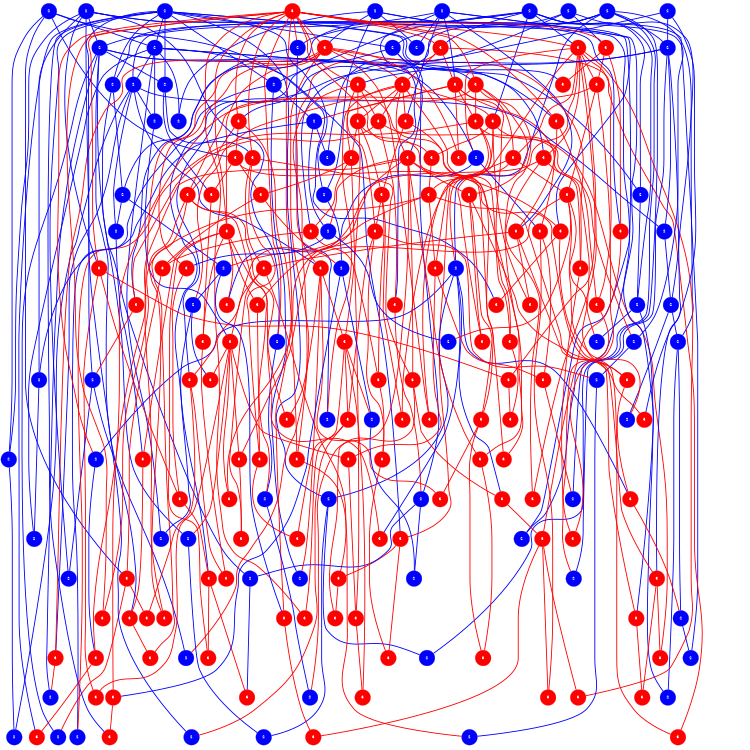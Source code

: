 graph genealogy {
graph [nodesep = 0.1];
graph [ranksep = 1];
graph [size = 5];
graph [ratio = fill];
node [style = filled];
node [fontcolor = white];
node [shape = circle];
node [width = 1];
node [fontsize = 20.0];
edge [penwidth = 4];
"0:0" [ label="2" color="#0000FF"];
"0:0" -- "1:2" [ color="#0000FF"];
"0:0" -- "4:4" [ color="#0000FF"];
"0:0" -- "8:2" [ color="#0000FF"];
"0:0" -- "12:5" [ color="#0000FF"];
"0:0" -- "15:9" [ color="#0000FF"];
"0:1" [ label="2" color="#0000FF"];
"0:1" -- "1:3" [ color="#0000FF"];
"0:1" -- "1:4" [ color="#0000FF"];
"0:1" -- "4:7" [ color="#0000FF"];
"0:1" -- "9:1" [ color="#0000FF"];
"0:2" [ label="2" color="#0000FF"];
"0:2" -- "1:1" [ color="#0000FF"];
"0:2" -- "1:8" [ color="#0000FF"];
"0:2" -- "2:8" [ color="#0000FF"];
"0:2" -- "2:9" [ color="#0000FF"];
"0:2" -- "3:1" [ color="#0000FF"];
"0:2" -- "5:2" [ color="#0000FF"];
"0:2" -- "8:4" [ color="#0000FF"];
"0:2" -- "8:9" [ color="#0000FF"];
"0:2" -- "17:4" [ color="#0000FF"];
"0:3" [ label="2" color="#0000FF"];
"0:3" -- "1:5" [ color="#0000FF"];
"0:3" -- "1:6" [ color="#0000FF"];
"0:3" -- "2:2" [ color="#0000FF"];
"0:3" -- "2:4" [ color="#0000FF"];
"0:3" -- "3:3" [ color="#0000FF"];
"0:3" -- "6:1" [ color="#0000FF"];
"0:3" -- "6:8" [ color="#0000FF"];
"0:3" -- "14:9" [ color="#0000FF"];
"0:4" [ label="2" color="#0000FF"];
"0:4" -- "1:0" [ color="#0000FF"];
"0:4" -- "1:5" [ color="#0000FF"];
"0:4" -- "3:0" [ color="#0000FF"];
"0:4" -- "5:4" [ color="#0000FF"];
"0:4" -- "9:6" [ color="#0000FF"];
"0:4" -- "14:9" [ color="#0000FF"];
"0:5" [ label="2" color="#0000FF"];
"0:5" -- "1:9" [ color="#0000FF"];
"0:5" -- "6:9" [ color="#0000FF"];
"0:5" -- "11:1" [ color="#0000FF"];
"0:6" [ label="2" color="#0000FF"];
"0:6" -- "1:6" [ color="#0000FF"];
"0:6" -- "6:3" [ color="#0000FF"];
"0:6" -- "7:9" [ color="#0000FF"];
"0:6" -- "9:0" [ color="#0000FF"];
"0:6" -- "10:2" [ color="#0000FF"];
"0:6" -- "12:5" [ color="#0000FF"];
"0:6" -- "18:3" [ color="#0000FF"];
"0:6" -- "19:6" [ color="#0000FF"];
"0:7" [ label="2" color="#0000FF"];
"0:7" -- "1:7" [ color="#0000FF"];
"0:7" -- "1:9" [ color="#0000FF"];
"0:7" -- "3:7" [ color="#0000FF"];
"0:7" -- "5:9" [ color="#0000FF"];
"0:7" -- "7:4" [ color="#0000FF"];
"0:7" -- "8:0" [ color="#0000FF"];
"0:7" -- "13:9" [ color="#0000FF"];
"0:7" -- "17:7" [ color="#0000FF"];
"0:8" [ label="2" color="#0000FF"];
"0:8" -- "1:2" [ color="#0000FF"];
"0:8" -- "1:7" [ color="#0000FF"];
"0:8" -- "2:0" [ color="#0000FF"];
"0:8" -- "2:1" [ color="#0000FF"];
"0:8" -- "2:2" [ color="#0000FF"];
"0:8" -- "2:7" [ color="#0000FF"];
"0:8" -- "2:8" [ color="#0000FF"];
"0:8" -- "5:4" [ color="#0000FF"];
"0:8" -- "10:0" [ color="#0000FF"];
"0:8" -- "13:5" [ color="#0000FF"];
"0:8" -- "15:4" [ color="#0000FF"];
"0:8" -- "19:4" [ color="#0000FF"];
"0:8" -- "19:9" [ color="#0000FF"];
"0:9" [ label="3" color="#FF0000"];
"0:9" -- "1:0" [ color="#FF0000"];
"0:9" -- "1:1" [ color="#FF0000"];
"0:9" -- "1:3" [ color="#FF0000"];
"0:9" -- "1:4" [ color="#FF0000"];
"0:9" -- "1:8" [ color="#FF0000"];
"0:9" -- "2:0" [ color="#FF0000"];
"0:9" -- "2:6" [ color="#FF0000"];
"0:9" -- "3:5" [ color="#FF0000"];
"0:9" -- "3:7" [ color="#FF0000"];
"0:9" -- "4:2" [ color="#FF0000"];
"0:9" -- "4:8" [ color="#FF0000"];
"0:9" -- "6:2" [ color="#FF0000"];
"0:9" -- "7:9" [ color="#FF0000"];
"0:9" -- "9:0" [ color="#FF0000"];
"0:9" -- "12:4" [ color="#FF0000"];
"0:9" -- "16:6" [ color="#FF0000"];
"0:9" -- "16:7" [ color="#FF0000"];
"0:9" -- "16:8" [ color="#FF0000"];
"1:0" [ label="3" color="#FF0000"];
"1:0" -- "2:3" [ color="#FF0000"];
"1:0" -- "4:1" [ color="#FF0000"];
"1:0" -- "6:2" [ color="#FF0000"];
"1:0" -- "7:1" [ color="#FF0000"];
"1:0" -- "7:7" [ color="#FF0000"];
"1:0" -- "11:6" [ color="#FF0000"];
"1:0" -- "12:2" [ color="#FF0000"];
"1:0" -- "16:1" [ color="#FF0000"];
"1:0" -- "17:0" [ color="#FF0000"];
"1:1" [ label="3" color="#FF0000"];
"1:1" -- "2:5" [ color="#FF0000"];
"1:1" -- "4:5" [ color="#FF0000"];
"1:1" -- "4:6" [ color="#FF0000"];
"1:1" -- "4:9" [ color="#FF0000"];
"1:1" -- "8:6" [ color="#FF0000"];
"1:1" -- "9:7" [ color="#FF0000"];
"1:1" -- "10:3" [ color="#FF0000"];
"1:1" -- "13:8" [ color="#FF0000"];
"1:1" -- "14:0" [ color="#FF0000"];
"1:1" -- "18:9" [ color="#FF0000"];
"1:2" [ label="2" color="#0000FF"];
"1:2" -- "2:9" [ color="#0000FF"];
"1:2" -- "3:0" [ color="#0000FF"];
"1:2" -- "3:8" [ color="#0000FF"];
"1:2" -- "4:9" [ color="#0000FF"];
"1:2" -- "5:2" [ color="#0000FF"];
"1:2" -- "14:0" [ color="#0000FF"];
"1:2" -- "14:3" [ color="#0000FF"];
"1:2" -- "14:5" [ color="#0000FF"];
"1:3" [ label="3" color="#FF0000"];
"1:3" -- "2:1" [ color="#FF0000"];
"1:3" -- "2:5" [ color="#FF0000"];
"1:3" -- "6:3" [ color="#FF0000"];
"1:4" [ label="2" color="#0000FF"];
"1:4" -- "8:7" [ color="#0000FF"];
"1:4" -- "11:7" [ color="#0000FF"];
"1:5" [ label="2" color="#0000FF"];
"1:6" [ label="2" color="#0000FF"];
"1:6" -- "2:7" [ color="#0000FF"];
"1:6" -- "3:5" [ color="#0000FF"];
"1:6" -- "4:5" [ color="#0000FF"];
"1:6" -- "15:6" [ color="#0000FF"];
"1:6" -- "16:4" [ color="#0000FF"];
"1:6" -- "18:6" [ color="#0000FF"];
"1:6" -- "19:5" [ color="#0000FF"];
"1:7" [ label="2" color="#0000FF"];
"1:7" -- "4:3" [ color="#0000FF"];
"1:7" -- "13:7" [ color="#0000FF"];
"1:7" -- "15:3" [ color="#0000FF"];
"1:8" [ label="3" color="#FF0000"];
"1:8" -- "2:3" [ color="#FF0000"];
"1:8" -- "2:4" [ color="#FF0000"];
"1:8" -- "7:8" [ color="#FF0000"];
"1:8" -- "19:8" [ color="#FF0000"];
"1:9" [ label="2" color="#0000FF"];
"1:9" -- "2:6" [ color="#0000FF"];
"1:9" -- "6:7" [ color="#0000FF"];
"1:9" -- "10:4" [ color="#0000FF"];
"1:9" -- "15:5" [ color="#0000FF"];
"1:9" -- "15:7" [ color="#0000FF"];
"2:0" [ label="3" color="#FF0000"];
"2:0" -- "3:2" [ color="#FF0000"];
"2:0" -- "4:6" [ color="#FF0000"];
"2:0" -- "5:1" [ color="#FF0000"];
"2:0" -- "5:6" [ color="#FF0000"];
"2:0" -- "12:0" [ color="#FF0000"];
"2:1" [ label="3" color="#FF0000"];
"2:2" [ label="2" color="#0000FF"];
"2:2" -- "3:6" [ color="#0000FF"];
"2:2" -- "15:2" [ color="#0000FF"];
"2:2" -- "19:3" [ color="#0000FF"];
"2:3" [ label="3" color="#FF0000"];
"2:3" -- "3:1" [ color="#FF0000"];
"2:3" -- "3:3" [ color="#FF0000"];
"2:3" -- "3:4" [ color="#FF0000"];
"2:3" -- "3:9" [ color="#FF0000"];
"2:3" -- "4:3" [ color="#FF0000"];
"2:3" -- "8:3" [ color="#FF0000"];
"2:3" -- "9:8" [ color="#FF0000"];
"2:3" -- "11:7" [ color="#FF0000"];
"2:4" [ label="3" color="#FF0000"];
"2:4" -- "3:2" [ color="#FF0000"];
"2:4" -- "3:6" [ color="#FF0000"];
"2:4" -- "4:0" [ color="#FF0000"];
"2:4" -- "4:1" [ color="#FF0000"];
"2:4" -- "6:5" [ color="#FF0000"];
"2:4" -- "9:8" [ color="#FF0000"];
"2:5" [ label="3" color="#FF0000"];
"2:5" -- "5:8" [ color="#FF0000"];
"2:5" -- "14:8" [ color="#FF0000"];
"2:5" -- "18:8" [ color="#FF0000"];
"2:6" [ label="3" color="#FF0000"];
"2:6" -- "3:4" [ color="#FF0000"];
"2:6" -- "3:9" [ color="#FF0000"];
"2:6" -- "6:4" [ color="#FF0000"];
"2:6" -- "12:1" [ color="#FF0000"];
"2:6" -- "17:3" [ color="#FF0000"];
"2:7" [ label="2" color="#0000FF"];
"2:7" -- "4:2" [ color="#0000FF"];
"2:7" -- "5:0" [ color="#0000FF"];
"2:8" [ label="2" color="#0000FF"];
"2:8" -- "5:9" [ color="#0000FF"];
"2:8" -- "14:7" [ color="#0000FF"];
"2:9" [ label="2" color="#0000FF"];
"2:9" -- "3:8" [ color="#0000FF"];
"2:9" -- "6:0" [ color="#0000FF"];
"2:9" -- "6:7" [ color="#0000FF"];
"2:9" -- "7:8" [ color="#0000FF"];
"2:9" -- "17:0" [ color="#0000FF"];
"2:9" -- "19:0" [ color="#0000FF"];
"3:0" [ label="2" color="#0000FF"];
"3:1" [ label="3" color="#FF0000"];
"3:1" -- "4:8" [ color="#FF0000"];
"3:1" -- "8:5" [ color="#FF0000"];
"3:1" -- "11:6" [ color="#FF0000"];
"3:1" -- "17:5" [ color="#FF0000"];
"3:2" [ label="3" color="#FF0000"];
"3:2" -- "5:3" [ color="#FF0000"];
"3:2" -- "7:3" [ color="#FF0000"];
"3:2" -- "9:6" [ color="#FF0000"];
"3:2" -- "19:3" [ color="#FF0000"];
"3:3" [ label="3" color="#FF0000"];
"3:3" -- "5:5" [ color="#FF0000"];
"3:3" -- "11:8" [ color="#FF0000"];
"3:4" [ label="3" color="#FF0000"];
"3:4" -- "8:7" [ color="#FF0000"];
"3:4" -- "8:9" [ color="#FF0000"];
"3:4" -- "10:8" [ color="#FF0000"];
"3:5" [ label="3" color="#FF0000"];
"3:5" -- "6:1" [ color="#FF0000"];
"3:5" -- "8:6" [ color="#FF0000"];
"3:6" [ label="2" color="#0000FF"];
"3:6" -- "4:7" [ color="#0000FF"];
"3:6" -- "6:6" [ color="#0000FF"];
"3:6" -- "10:2" [ color="#0000FF"];
"3:7" [ label="3" color="#FF0000"];
"3:7" -- "4:4" [ color="#FF0000"];
"3:7" -- "5:1" [ color="#FF0000"];
"3:7" -- "12:2" [ color="#FF0000"];
"3:8" [ label="2" color="#0000FF"];
"3:8" -- "9:4" [ color="#0000FF"];
"3:9" [ label="3" color="#FF0000"];
"3:9" -- "4:0" [ color="#FF0000"];
"3:9" -- "5:5" [ color="#FF0000"];
"3:9" -- "9:3" [ color="#FF0000"];
"3:9" -- "12:1" [ color="#FF0000"];
"4:0" [ label="3" color="#FF0000"];
"4:0" -- "5:7" [ color="#FF0000"];
"4:0" -- "6:9" [ color="#FF0000"];
"4:0" -- "16:3" [ color="#FF0000"];
"4:1" [ label="3" color="#FF0000"];
"4:2" [ label="3" color="#FF0000"];
"4:2" -- "7:6" [ color="#FF0000"];
"4:2" -- "10:7" [ color="#FF0000"];
"4:2" -- "12:3" [ color="#FF0000"];
"4:3" [ label="3" color="#FF0000"];
"4:3" -- "5:6" [ color="#FF0000"];
"4:3" -- "6:6" [ color="#FF0000"];
"4:3" -- "6:8" [ color="#FF0000"];
"4:3" -- "8:8" [ color="#FF0000"];
"4:3" -- "10:7" [ color="#FF0000"];
"4:3" -- "12:0" [ color="#FF0000"];
"4:3" -- "17:9" [ color="#FF0000"];
"4:3" -- "18:1" [ color="#FF0000"];
"4:4" [ label="3" color="#FF0000"];
"4:4" -- "5:0" [ color="#FF0000"];
"4:4" -- "5:7" [ color="#FF0000"];
"4:4" -- "10:8" [ color="#FF0000"];
"4:5" [ label="2" color="#0000FF"];
"4:5" -- "6:5" [ color="#0000FF"];
"4:5" -- "8:1" [ color="#0000FF"];
"4:6" [ label="3" color="#FF0000"];
"4:6" -- "5:8" [ color="#FF0000"];
"4:6" -- "7:4" [ color="#FF0000"];
"4:6" -- "11:2" [ color="#FF0000"];
"4:7" [ label="2" color="#0000FF"];
"4:8" [ label="3" color="#FF0000"];
"4:8" -- "5:3" [ color="#FF0000"];
"4:9" [ label="3" color="#FF0000"];
"4:9" -- "7:7" [ color="#FF0000"];
"4:9" -- "9:4" [ color="#FF0000"];
"4:9" -- "13:8" [ color="#FF0000"];
"5:0" [ label="3" color="#FF0000"];
"5:0" -- "9:9" [ color="#FF0000"];
"5:1" [ label="3" color="#FF0000"];
"5:1" -- "11:0" [ color="#FF0000"];
"5:1" -- "13:0" [ color="#FF0000"];
"5:1" -- "16:1" [ color="#FF0000"];
"5:1" -- "17:1" [ color="#FF0000"];
"5:2" [ label="2" color="#0000FF"];
"5:2" -- "8:4" [ color="#0000FF"];
"5:3" [ label="3" color="#FF0000"];
"5:3" -- "7:2" [ color="#FF0000"];
"5:3" -- "7:3" [ color="#FF0000"];
"5:3" -- "15:5" [ color="#FF0000"];
"5:3" -- "16:8" [ color="#FF0000"];
"5:4" [ label="2" color="#0000FF"];
"5:4" -- "7:5" [ color="#0000FF"];
"5:5" [ label="3" color="#FF0000"];
"5:5" -- "6:4" [ color="#FF0000"];
"5:5" -- "10:9" [ color="#FF0000"];
"5:5" -- "11:2" [ color="#FF0000"];
"5:6" [ label="3" color="#FF0000"];
"5:6" -- "9:7" [ color="#FF0000"];
"5:6" -- "11:1" [ color="#FF0000"];
"5:6" -- "11:8" [ color="#FF0000"];
"5:7" [ label="3" color="#FF0000"];
"5:7" -- "7:0" [ color="#FF0000"];
"5:7" -- "7:5" [ color="#FF0000"];
"5:8" [ label="3" color="#FF0000"];
"5:8" -- "9:2" [ color="#FF0000"];
"5:8" -- "9:5" [ color="#FF0000"];
"5:8" -- "11:5" [ color="#FF0000"];
"5:8" -- "12:6" [ color="#FF0000"];
"5:9" [ label="2" color="#0000FF"];
"5:9" -- "6:0" [ color="#0000FF"];
"5:9" -- "7:2" [ color="#0000FF"];
"6:0" [ label="2" color="#0000FF"];
"6:0" -- "12:8" [ color="#0000FF"];
"6:1" [ label="3" color="#FF0000"];
"6:1" -- "7:6" [ color="#FF0000"];
"6:1" -- "8:5" [ color="#FF0000"];
"6:1" -- "16:5" [ color="#FF0000"];
"6:2" [ label="3" color="#FF0000"];
"6:2" -- "8:1" [ color="#FF0000"];
"6:2" -- "8:8" [ color="#FF0000"];
"6:2" -- "9:9" [ color="#FF0000"];
"6:2" -- "12:8" [ color="#FF0000"];
"6:2" -- "14:2" [ color="#FF0000"];
"6:2" -- "17:6" [ color="#FF0000"];
"6:3" [ label="3" color="#FF0000"];
"6:3" -- "14:1" [ color="#FF0000"];
"6:4" [ label="3" color="#FF0000"];
"6:4" -- "10:5" [ color="#FF0000"];
"6:4" -- "11:4" [ color="#FF0000"];
"6:4" -- "12:9" [ color="#FF0000"];
"6:4" -- "13:2" [ color="#FF0000"];
"6:5" [ label="3" color="#FF0000"];
"6:5" -- "10:1" [ color="#FF0000"];
"6:5" -- "18:5" [ color="#FF0000"];
"6:6" [ label="2" color="#0000FF"];
"6:6" -- "7:1" [ color="#0000FF"];
"6:6" -- "9:5" [ color="#0000FF"];
"6:7" [ label="2" color="#0000FF"];
"6:7" -- "8:0" [ color="#0000FF"];
"6:8" [ label="3" color="#FF0000"];
"6:8" -- "8:2" [ color="#FF0000"];
"6:8" -- "19:8" [ color="#FF0000"];
"6:9" [ label="3" color="#FF0000"];
"6:9" -- "7:0" [ color="#FF0000"];
"6:9" -- "10:9" [ color="#FF0000"];
"7:0" [ label="3" color="#FF0000"];
"7:0" -- "15:9" [ color="#FF0000"];
"7:1" [ label="3" color="#FF0000"];
"7:1" -- "13:1" [ color="#FF0000"];
"7:2" [ label="2" color="#0000FF"];
"7:2" -- "8:3" [ color="#0000FF"];
"7:2" -- "16:6" [ color="#0000FF"];
"7:3" [ label="3" color="#FF0000"];
"7:3" -- "10:1" [ color="#FF0000"];
"7:3" -- "12:7" [ color="#FF0000"];
"7:4" [ label="2" color="#0000FF"];
"7:4" -- "12:4" [ color="#0000FF"];
"7:4" -- "13:4" [ color="#0000FF"];
"7:4" -- "13:5" [ color="#0000FF"];
"7:4" -- "13:6" [ color="#0000FF"];
"7:4" -- "14:2" [ color="#0000FF"];
"7:5" [ label="2" color="#0000FF"];
"7:5" -- "11:3" [ color="#0000FF"];
"7:5" -- "18:8" [ color="#0000FF"];
"7:6" [ label="3" color="#FF0000"];
"7:6" -- "10:4" [ color="#FF0000"];
"7:6" -- "14:6" [ color="#FF0000"];
"7:6" -- "19:1" [ color="#FF0000"];
"7:7" [ label="3" color="#FF0000"];
"7:7" -- "15:7" [ color="#FF0000"];
"7:8" [ label="3" color="#FF0000"];
"7:8" -- "9:3" [ color="#FF0000"];
"7:8" -- "11:0" [ color="#FF0000"];
"7:8" -- "13:3" [ color="#FF0000"];
"7:8" -- "15:2" [ color="#FF0000"];
"7:9" [ label="3" color="#FF0000"];
"7:9" -- "10:3" [ color="#FF0000"];
"7:9" -- "13:1" [ color="#FF0000"];
"7:9" -- "18:0" [ color="#FF0000"];
"8:0" [ label="2" color="#0000FF"];
"8:0" -- "9:1" [ color="#0000FF"];
"8:0" -- "11:5" [ color="#0000FF"];
"8:1" [ label="3" color="#FF0000"];
"8:2" [ label="3" color="#FF0000"];
"8:3" [ label="2" color="#0000FF"];
"8:3" -- "10:6" [ color="#0000FF"];
"8:3" -- "14:5" [ color="#0000FF"];
"8:4" [ label="2" color="#0000FF"];
"8:4" -- "9:2" [ color="#0000FF"];
"8:4" -- "16:5" [ color="#0000FF"];
"8:5" [ label="3" color="#FF0000"];
"8:6" [ label="3" color="#FF0000"];
"8:6" -- "14:8" [ color="#FF0000"];
"8:7" [ label="3" color="#FF0000"];
"8:7" -- "10:0" [ color="#FF0000"];
"8:8" [ label="3" color="#FF0000"];
"8:8" -- "12:3" [ color="#FF0000"];
"8:9" [ label="3" color="#FF0000"];
"8:9" -- "13:7" [ color="#FF0000"];
"9:0" [ label="2" color="#0000FF"];
"9:0" -- "13:0" [ color="#0000FF"];
"9:1" [ label="2" color="#0000FF"];
"9:1" -- "16:0" [ color="#0000FF"];
"9:1" -- "18:3" [ color="#0000FF"];
"9:2" [ label="2" color="#0000FF"];
"9:3" [ label="3" color="#FF0000"];
"9:3" -- "11:3" [ color="#FF0000"];
"9:3" -- "11:4" [ color="#FF0000"];
"9:3" -- "14:4" [ color="#FF0000"];
"9:3" -- "18:2" [ color="#FF0000"];
"9:4" [ label="3" color="#FF0000"];
"9:4" -- "10:6" [ color="#FF0000"];
"9:4" -- "12:6" [ color="#FF0000"];
"9:4" -- "12:7" [ color="#FF0000"];
"9:4" -- "13:2" [ color="#FF0000"];
"9:4" -- "14:7" [ color="#FF0000"];
"9:4" -- "18:0" [ color="#FF0000"];
"9:5" [ label="2" color="#0000FF"];
"9:6" [ label="2" color="#0000FF"];
"9:6" -- "10:5" [ color="#0000FF"];
"9:7" [ label="3" color="#FF0000"];
"9:8" [ label="3" color="#FF0000"];
"9:8" -- "11:9" [ color="#FF0000"];
"9:9" [ label="3" color="#FF0000"];
"9:9" -- "15:8" [ color="#FF0000"];
"10:0" [ label="2" color="#0000FF"];
"10:0" -- "15:4" [ color="#0000FF"];
"10:0" -- "17:3" [ color="#0000FF"];
"10:1" [ label="3" color="#FF0000"];
"10:1" -- "13:9" [ color="#FF0000"];
"10:2" [ label="2" color="#0000FF"];
"10:2" -- "14:3" [ color="#0000FF"];
"10:3" [ label="3" color="#FF0000"];
"10:3" -- "11:9" [ color="#FF0000"];
"10:4" [ label="3" color="#FF0000"];
"10:4" -- "15:8" [ color="#FF0000"];
"10:4" -- "16:2" [ color="#FF0000"];
"10:5" [ label="2" color="#0000FF"];
"10:5" -- "19:1" [ color="#0000FF"];
"10:6" [ label="3" color="#FF0000"];
"10:7" [ label="3" color="#FF0000"];
"10:7" -- "13:6" [ color="#FF0000"];
"10:7" -- "16:9" [ color="#FF0000"];
"10:8" [ label="3" color="#FF0000"];
"10:8" -- "13:4" [ color="#FF0000"];
"10:9" [ label="3" color="#FF0000"];
"10:9" -- "12:9" [ color="#FF0000"];
"11:0" [ label="3" color="#FF0000"];
"11:1" [ label="3" color="#FF0000"];
"11:2" [ label="3" color="#FF0000"];
"11:3" [ label="2" color="#0000FF"];
"11:3" -- "15:1" [ color="#0000FF"];
"11:4" [ label="3" color="#FF0000"];
"11:4" -- "16:7" [ color="#FF0000"];
"11:4" -- "19:6" [ color="#FF0000"];
"11:5" [ label="2" color="#0000FF"];
"11:6" [ label="3" color="#FF0000"];
"11:7" [ label="2" color="#0000FF"];
"11:8" [ label="3" color="#FF0000"];
"11:8" -- "13:3" [ color="#FF0000"];
"11:8" -- "17:2" [ color="#FF0000"];
"11:9" [ label="3" color="#FF0000"];
"12:0" [ label="3" color="#FF0000"];
"12:0" -- "17:2" [ color="#FF0000"];
"12:1" [ label="3" color="#FF0000"];
"12:2" [ label="3" color="#FF0000"];
"12:2" -- "15:0" [ color="#FF0000"];
"12:3" [ label="3" color="#FF0000"];
"12:3" -- "14:4" [ color="#FF0000"];
"12:4" [ label="2" color="#0000FF"];
"12:4" -- "17:9" [ color="#0000FF"];
"12:5" [ label="2" color="#0000FF"];
"12:5" -- "19:0" [ color="#0000FF"];
"12:6" [ label="3" color="#FF0000"];
"12:6" -- "14:6" [ color="#FF0000"];
"12:7" [ label="3" color="#FF0000"];
"12:7" -- "16:3" [ color="#FF0000"];
"12:8" [ label="3" color="#FF0000"];
"12:8" -- "16:4" [ color="#FF0000"];
"12:9" [ label="3" color="#FF0000"];
"12:9" -- "17:8" [ color="#FF0000"];
"13:0" [ label="2" color="#0000FF"];
"13:0" -- "18:1" [ color="#0000FF"];
"13:1" [ label="3" color="#FF0000"];
"13:1" -- "15:3" [ color="#FF0000"];
"13:2" [ label="3" color="#FF0000"];
"13:3" [ label="3" color="#FF0000"];
"13:4" [ label="3" color="#FF0000"];
"13:4" -- "16:0" [ color="#FF0000"];
"13:5" [ label="2" color="#0000FF"];
"13:5" -- "17:7" [ color="#0000FF"];
"13:5" -- "19:2" [ color="#0000FF"];
"13:6" [ label="3" color="#FF0000"];
"13:6" -- "14:1" [ color="#FF0000"];
"13:7" [ label="2" color="#0000FF"];
"13:7" -- "15:1" [ color="#0000FF"];
"13:7" -- "15:6" [ color="#0000FF"];
"13:8" [ label="3" color="#FF0000"];
"13:9" [ label="2" color="#0000FF"];
"14:0" [ label="3" color="#FF0000"];
"14:0" -- "15:0" [ color="#FF0000"];
"14:0" -- "17:8" [ color="#FF0000"];
"14:1" [ label="3" color="#FF0000"];
"14:1" -- "18:5" [ color="#FF0000"];
"14:1" -- "18:9" [ color="#FF0000"];
"14:1" -- "19:7" [ color="#FF0000"];
"14:2" [ label="3" color="#FF0000"];
"14:3" [ label="2" color="#0000FF"];
"14:4" [ label="3" color="#FF0000"];
"14:5" [ label="2" color="#0000FF"];
"14:6" [ label="3" color="#FF0000"];
"14:7" [ label="2" color="#0000FF"];
"14:7" -- "19:2" [ color="#0000FF"];
"14:8" [ label="3" color="#FF0000"];
"14:9" [ label="2" color="#0000FF"];
"15:0" [ label="3" color="#FF0000"];
"15:0" -- "16:9" [ color="#FF0000"];
"15:1" [ label="2" color="#0000FF"];
"15:2" [ label="2" color="#0000FF"];
"15:3" [ label="3" color="#FF0000"];
"15:3" -- "17:6" [ color="#FF0000"];
"15:3" -- "18:7" [ color="#FF0000"];
"15:4" [ label="2" color="#0000FF"];
"15:5" [ label="3" color="#FF0000"];
"15:5" -- "17:5" [ color="#FF0000"];
"15:5" -- "18:4" [ color="#FF0000"];
"15:6" [ label="2" color="#0000FF"];
"15:6" -- "18:7" [ color="#0000FF"];
"15:7" [ label="2" color="#0000FF"];
"15:8" [ label="3" color="#FF0000"];
"15:9" [ label="3" color="#FF0000"];
"15:9" -- "16:2" [ color="#FF0000"];
"15:9" -- "19:5" [ color="#FF0000"];
"16:0" [ label="2" color="#0000FF"];
"16:0" -- "17:4" [ color="#0000FF"];
"16:1" [ label="3" color="#FF0000"];
"16:2" [ label="3" color="#FF0000"];
"16:3" [ label="3" color="#FF0000"];
"16:3" -- "18:2" [ color="#FF0000"];
"16:4" [ label="3" color="#FF0000"];
"16:4" -- "17:1" [ color="#FF0000"];
"16:5" [ label="3" color="#FF0000"];
"16:5" -- "18:4" [ color="#FF0000"];
"16:6" [ label="3" color="#FF0000"];
"16:6" -- "19:7" [ color="#FF0000"];
"16:7" [ label="3" color="#FF0000"];
"16:8" [ label="3" color="#FF0000"];
"16:9" [ label="3" color="#FF0000"];
"17:0" [ label="3" color="#FF0000"];
"17:0" -- "18:6" [ color="#FF0000"];
"17:1" [ label="3" color="#FF0000"];
"17:2" [ label="3" color="#FF0000"];
"17:3" [ label="2" color="#0000FF"];
"17:4" [ label="2" color="#0000FF"];
"17:5" [ label="3" color="#FF0000"];
"17:6" [ label="3" color="#FF0000"];
"17:7" [ label="2" color="#0000FF"];
"17:8" [ label="3" color="#FF0000"];
"17:9" [ label="3" color="#FF0000"];
"17:9" -- "19:4" [ color="#FF0000"];
"18:0" [ label="3" color="#FF0000"];
"18:1" [ label="2" color="#0000FF"];
"18:2" [ label="3" color="#FF0000"];
"18:3" [ label="2" color="#0000FF"];
"18:4" [ label="3" color="#FF0000"];
"18:5" [ label="3" color="#FF0000"];
"18:6" [ label="2" color="#0000FF"];
"18:7" [ label="3" color="#FF0000"];
"18:8" [ label="3" color="#FF0000"];
"18:8" -- "19:9" [ color="#FF0000"];
"18:9" [ label="3" color="#FF0000"];
"19:0" [ label="2" color="#0000FF"];
"19:1" [ label="2" color="#0000FF"];
"19:2" [ label="2" color="#0000FF"];
"19:3" [ label="2" color="#0000FF"];
"19:4" [ label="3" color="#FF0000"];
"19:5" [ label="2" color="#0000FF"];
"19:6" [ label="2" color="#0000FF"];
"19:7" [ label="3" color="#FF0000"];
"19:8" [ label="3" color="#FF0000"];
"19:9" [ label="3" color="#FF0000"];
subgraph ranks {
node[style=invis];edge[style=invis];
"rank:0" -- "rank:1" -- "rank:2" -- "rank:3" -- "rank:4" -- "rank:5" -- "rank:6" -- "rank:7" -- "rank:8" -- "rank:9" -- "rank:10" -- "rank:11" -- "rank:12" -- "rank:13" -- "rank:14" -- "rank:15" -- "rank:16" -- "rank:17" -- "rank:18" -- "rank:19";
}
{rank=same;"rank:0";"0:0";"0:1";"0:2";"0:3";"0:4";"0:5";"0:6";"0:7";"0:8";"0:9";};
{rank=same;"rank:1";"1:0";"1:1";"1:2";"1:3";"1:4";"1:5";"1:6";"1:7";"1:8";"1:9";};
{rank=same;"rank:2";"2:0";"2:1";"2:2";"2:3";"2:4";"2:5";"2:6";"2:7";"2:8";"2:9";};
{rank=same;"rank:3";"3:0";"3:1";"3:2";"3:3";"3:4";"3:5";"3:6";"3:7";"3:8";"3:9";};
{rank=same;"rank:4";"4:0";"4:1";"4:2";"4:3";"4:4";"4:5";"4:6";"4:7";"4:8";"4:9";};
{rank=same;"rank:5";"5:0";"5:1";"5:2";"5:3";"5:4";"5:5";"5:6";"5:7";"5:8";"5:9";};
{rank=same;"rank:6";"6:0";"6:1";"6:2";"6:3";"6:4";"6:5";"6:6";"6:7";"6:8";"6:9";};
{rank=same;"rank:7";"7:0";"7:1";"7:2";"7:3";"7:4";"7:5";"7:6";"7:7";"7:8";"7:9";};
{rank=same;"rank:8";"8:0";"8:1";"8:2";"8:3";"8:4";"8:5";"8:6";"8:7";"8:8";"8:9";};
{rank=same;"rank:9";"9:0";"9:1";"9:2";"9:3";"9:4";"9:5";"9:6";"9:7";"9:8";"9:9";};
{rank=same;"rank:10";"10:0";"10:1";"10:2";"10:3";"10:4";"10:5";"10:6";"10:7";"10:8";"10:9";};
{rank=same;"rank:11";"11:0";"11:1";"11:2";"11:3";"11:4";"11:5";"11:6";"11:7";"11:8";"11:9";};
{rank=same;"rank:12";"12:0";"12:1";"12:2";"12:3";"12:4";"12:5";"12:6";"12:7";"12:8";"12:9";};
{rank=same;"rank:13";"13:0";"13:1";"13:2";"13:3";"13:4";"13:5";"13:6";"13:7";"13:8";"13:9";};
{rank=same;"rank:14";"14:0";"14:1";"14:2";"14:3";"14:4";"14:5";"14:6";"14:7";"14:8";"14:9";};
{rank=same;"rank:15";"15:0";"15:1";"15:2";"15:3";"15:4";"15:5";"15:6";"15:7";"15:8";"15:9";};
{rank=same;"rank:16";"16:0";"16:1";"16:2";"16:3";"16:4";"16:5";"16:6";"16:7";"16:8";"16:9";};
{rank=same;"rank:17";"17:0";"17:1";"17:2";"17:3";"17:4";"17:5";"17:6";"17:7";"17:8";"17:9";};
{rank=same;"rank:18";"18:0";"18:1";"18:2";"18:3";"18:4";"18:5";"18:6";"18:7";"18:8";"18:9";};
{rank=same;"rank:19";"19:0";"19:1";"19:2";"19:3";"19:4";"19:5";"19:6";"19:7";"19:8";"19:9";};
}
